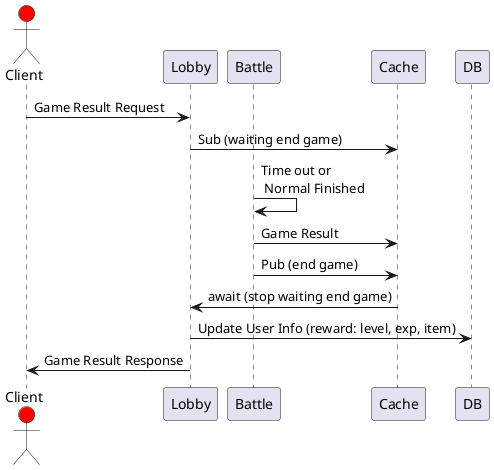 @startuml
actor Client #red
participant Lobby
participant Battle
participant Cache
participant DB

Client->Lobby: Game Result Request
Lobby->Cache: Sub (waiting end game)
Battle->Battle:Time out or\n Normal Finished
Battle->Cache:Game Result
Battle->Cache:Pub (end game)
Cache->Lobby:await (stop waiting end game)
Lobby->DB:Update User Info (reward: level, exp, item)
Lobby->Client:  Game Result Response

@enduml